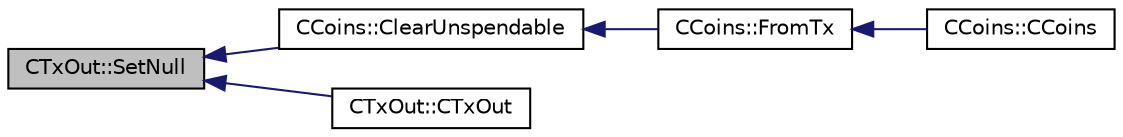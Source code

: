 digraph "CTxOut::SetNull"
{
  edge [fontname="Helvetica",fontsize="10",labelfontname="Helvetica",labelfontsize="10"];
  node [fontname="Helvetica",fontsize="10",shape=record];
  rankdir="LR";
  Node74 [label="CTxOut::SetNull",height=0.2,width=0.4,color="black", fillcolor="grey75", style="filled", fontcolor="black"];
  Node74 -> Node75 [dir="back",color="midnightblue",fontsize="10",style="solid",fontname="Helvetica"];
  Node75 [label="CCoins::ClearUnspendable",height=0.2,width=0.4,color="black", fillcolor="white", style="filled",URL="$class_c_coins.html#ad8b649abb32bdba255adec6dcfd57fc5"];
  Node75 -> Node76 [dir="back",color="midnightblue",fontsize="10",style="solid",fontname="Helvetica"];
  Node76 [label="CCoins::FromTx",height=0.2,width=0.4,color="black", fillcolor="white", style="filled",URL="$class_c_coins.html#abf67e501a1d207c892c1f52dd383956e"];
  Node76 -> Node77 [dir="back",color="midnightblue",fontsize="10",style="solid",fontname="Helvetica"];
  Node77 [label="CCoins::CCoins",height=0.2,width=0.4,color="black", fillcolor="white", style="filled",URL="$class_c_coins.html#a303f3b245c339c11a1ea4318b01ec290",tooltip="construct a CCoins from a CTransaction, at a given height "];
  Node74 -> Node78 [dir="back",color="midnightblue",fontsize="10",style="solid",fontname="Helvetica"];
  Node78 [label="CTxOut::CTxOut",height=0.2,width=0.4,color="black", fillcolor="white", style="filled",URL="$class_c_tx_out.html#a46110a759b21c75968297768f759be59"];
}
